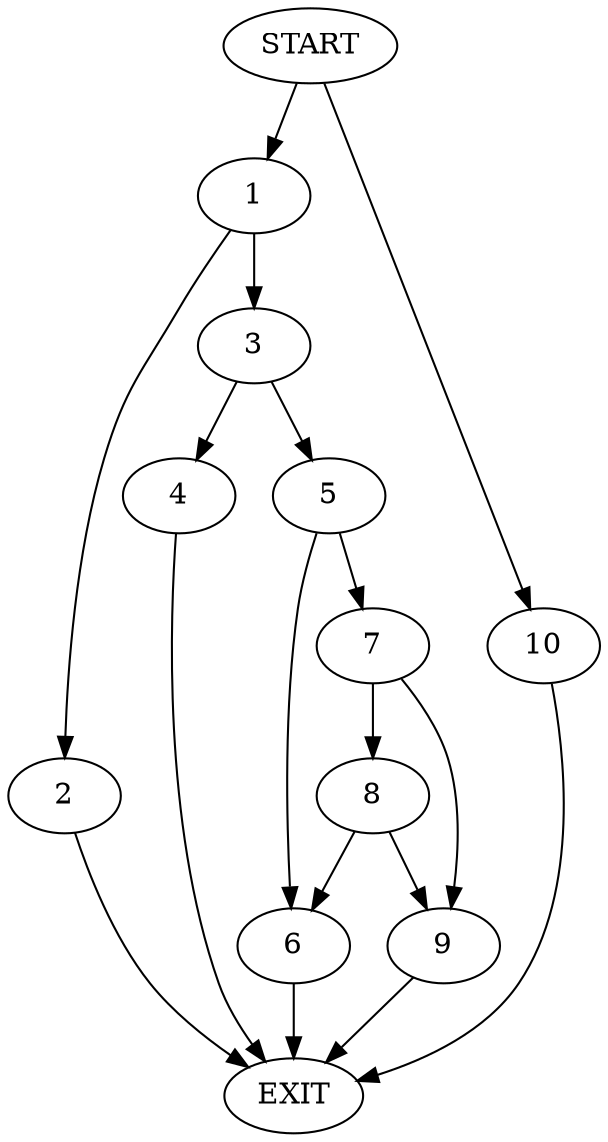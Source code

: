 digraph {
0 [label="START"]
11 [label="EXIT"]
0 -> 1
1 -> 2
1 -> 3
2 -> 11
3 -> 4
3 -> 5
4 -> 11
5 -> 6
5 -> 7
6 -> 11
7 -> 8
7 -> 9
9 -> 11
8 -> 6
8 -> 9
0 -> 10
10 -> 11
}

